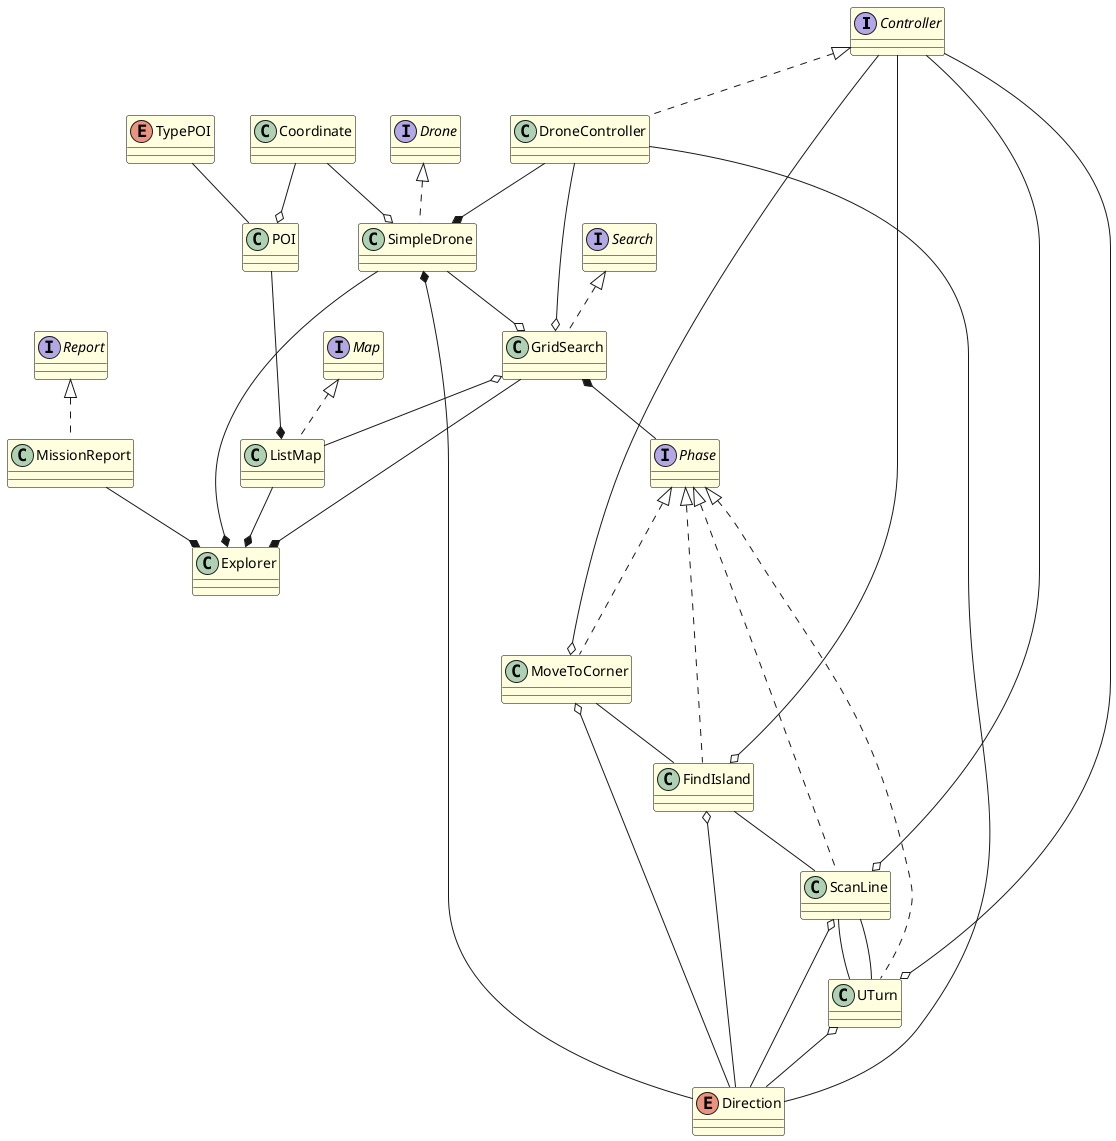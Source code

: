 @startuml A2

!define MyTheme
skinparam class {
    BackgroundColor #LightYellow
    BorderColor #000000
    FontColor #000000
}

skinparam stereotypeCBackgroundColor #LightYellow
skinparam stereotypeCBorderColor #000000
skinparam stereotypeCFontColor #000000

interface Controller {
'   + fly(): String
'   + heading(dir: Direction): String
'   + echo(dir: Direction): String
'   + scan(): String
'   + stop(): String
  
}

interface Drone {
'   + getBatteryLevel(): Integer
'   + drainBattery(cost: Integer): void
'   + notEnoughBattery(costFly: Integer, costHeading: Integer): boolean
'   + getHeading(): Direction
'   + getLocation(): Coordinate
'   + flyForward(): void
'   + turnRight(): void
'   + turnLeft(): void
}

class DroneController {
'   - drone: Drone
'   --
'   + this(drone: Drone)
'   --
'   + fly(): String
'   + heading(dir: Direction): String
'   + echo(dir: Direction): String
'   + scan(): String
'   + stop(): String
}

class SimpleDrone {
'   - batteryLevel: Integer
'   - heading: Direction
'   - location: Coordinate
'   --
'   + this(batteryLevel: Integer, heading: Direction)
'   --
'   + getBatteryLevel(): Integer
'   + drainBattery(cost: Integer): void
'   + notEnoughBattery(costFly: Integer, costHeading: Integer): boolean
'   + getHeading(): Direction
'   + getLocation(): Coordinate
'   + flyForward(): void
'   + turnRight(): void
'   + turnLeft(): void
}

class FindIsland {
    ' - State: enum
    ' - logger: Logger
    ' - direction: Direction
    ' - atIsland: boolean
    ' - uTurnLeft: boolean
    ' - flightsToIsland: Integer
    ' - state: State
    ' --
    ' + this(controller: Controller, initialDirection: Direction)
    ' --
    ' + getDroneCommand(): String
    ' + processInfo(info: JSONObject): void
    ' + getNextPhase(): Phase
    ' + isFinished(): boolean
    ' + isLastPhase(): boolean
}

class MoveToCorner {
    ' - State: enum
    ' - logger: Logger
    ' - controller: Controller
    ' - direction: Direction
    ' - finalDirection: Direction
    ' - state: State
    ' - distanceLeft: int
    ' - distanceRight: int
    ' - distanceTraveled: int
    ' - hasReachedCorner: boolean
    ' --
    ' + this(controller: Controller, initialDir: Direction)
    ' --
    ' + getDroneCommand(): String
    ' + processInfo(info: JSONObject): void
    ' + getNextPhase(): Phase
    ' + isFinished(): boolean
    ' + isLastPhase(): boolean
}

interface Phase {
    ' + getDroneCommand(): String
    ' + processInfo(info: JSONObject): void
    ' + getNextPhase(): Phase
    ' + isFinished(): boolean
    ' + isLastPhase(): boolean
}

class ScanLine {
    ' - State: enum
    ' - logger: Logger
    ' - controller: Controller
    ' - direction: Direction
    ' - turnLeft: boolean
    ' - offIsland: boolean
    ' - hasMoved: boolean
    ' - moveOutwards: boolean
    ' - state: State
    ' --
    ' + this(controller: Controller, initialDirection: Direction, turnLeft: boolean)
    ' --
    ' + getDroneCommand(): String
    ' + processInfo(info: JSONObject): void
    ' + getNextPhase(): Phase
    ' + isFinished(): boolean
    ' + isLastPhase(): boolean
    ' - isDroneOffLand(info: JSONObject): boolean
}

class UTurn {
    ' - controller: Controller
    ' - direction: Direction
    ' - turnLeft: boolean
    ' - hasTurned: boolean
    ' - turnCount: Integer
    ' - FLY: Integer
    ' - TURN_OPPOSITE: Integer
    ' - command: String
    ' --
    ' + this(controller: Controller, dir: Direction, turnLeft: boolean, outward: boolean)
    ' --
    ' + getDroneCommand(): String
    ' + processInfo(info: JSONObject): void
    ' + getNextPhase(): Phase
    ' + isFinished(): boolean
    ' + isLastPhase(): boolean
    ' - turnCommand(durLeft: boolean): String
}


class Coordinate {
    ' - x: int
    ' - y: int
    ' --
    ' + this(x: int, y: int)
    ' --
    ' + getX(): int
    ' + getY(): int
    ' + setX(x: int): void
    ' + setY(y: int): void
    ' + distanceTo(other: Coordinate): double
}

enum Direction {
'   - symbol: String
'   --
'   + getSymbol(): String
'   + getRight(): Direction
'   + getLeft(): Direction
'   + <<static>> fromSymbol(s: String): Direction
  
}

class ListMap {
    ' + creeks: List<POI>
    ' + emergencySite: POI
    ' --
    ' + this()
    ' --
    ' + addPOI(poi: POI): void
    ' + getEmergencySiteID(): String
    ' + getClosetCreekID(): String
}

interface Map {
    ' + addPOI(poi: POI): void
    ' + getEmergencySiteID(): String
    ' + getClosetCreekID(): String
}

enum TypePOI {
'   CREEK
'   EMERGENCY_SITE
}

class POI {
'   - kind: TypePOI
'   - location: Coordinate
'   - id: String
'   --
'   + this(kind: TypePOI, location: Coordinate, id: String)
'   --
'   + getKind(): TypePOI
'   + getLocation(): Coordinate
'   + getID(): String
}

class GridSearch {
'   - logger: Logger
'   - drone: Drone
'   - controller: Controller
'   - map: Map
'   - phase: Phase
'   --
'   + this(drone: Drone, map: Map)
'   --
'   + performSearch(): String
'   + readResponse(response: JSONObject): void
}

interface Search {
'   + performSearch(): String
'   + readResponse(response: JSONObject): void
}

class Explorer {
'   - logger: Logger
'   - drone: Drone
'   - gridSearch: Search
'   - map: Map
'   --
'   + initialize(s: String): void
'   + takeDecision(): String
'   + acknowledgeResults(s: String): void
'   + deliverFinalReport(): String
}

class MissionReport{
    ' - map: Map
    ' --
    ' this(map: Map)
    ' --
    ' + generateReport(): String
    ' - closestCreekID(): String
    ' - emergencySiteID(): String
}

interface Report{
    ' + generateReport(): String
}
MissionReport --* Explorer
Report <|.. MissionReport

Controller <|.. DroneController
Search <|.. GridSearch
Drone <|.. SimpleDrone
Phase <|... MoveToCorner
Phase <|... FindIsland
Phase <|... ScanLine
Phase <|... UTurn

Map <|.. ListMap

Coordinate --o SimpleDrone
Coordinate --o POI
DroneController --* SimpleDrone
POI --* ListMap

SimpleDrone --o GridSearch
DroneController --o GridSearch

GridSearch --* Explorer
SimpleDrone --* Explorer
ListMap --* Explorer

Direction --* SimpleDrone

Direction -- DroneController

GridSearch o-- ListMap
TypePOI -- POI

UTurn o-- Controller
UTurn o-- Direction
ScanLine o-- Controller
ScanLine o-- Direction
FindIsland o-- Controller
FindIsland o-- Direction
MoveToCorner o-- Controller
MoveToCorner o-- Direction
GridSearch *-- Phase

MoveToCorner -- FindIsland
FindIsland -- ScanLine
ScanLine -- UTurn
UTurn -- ScanLine


@enduml